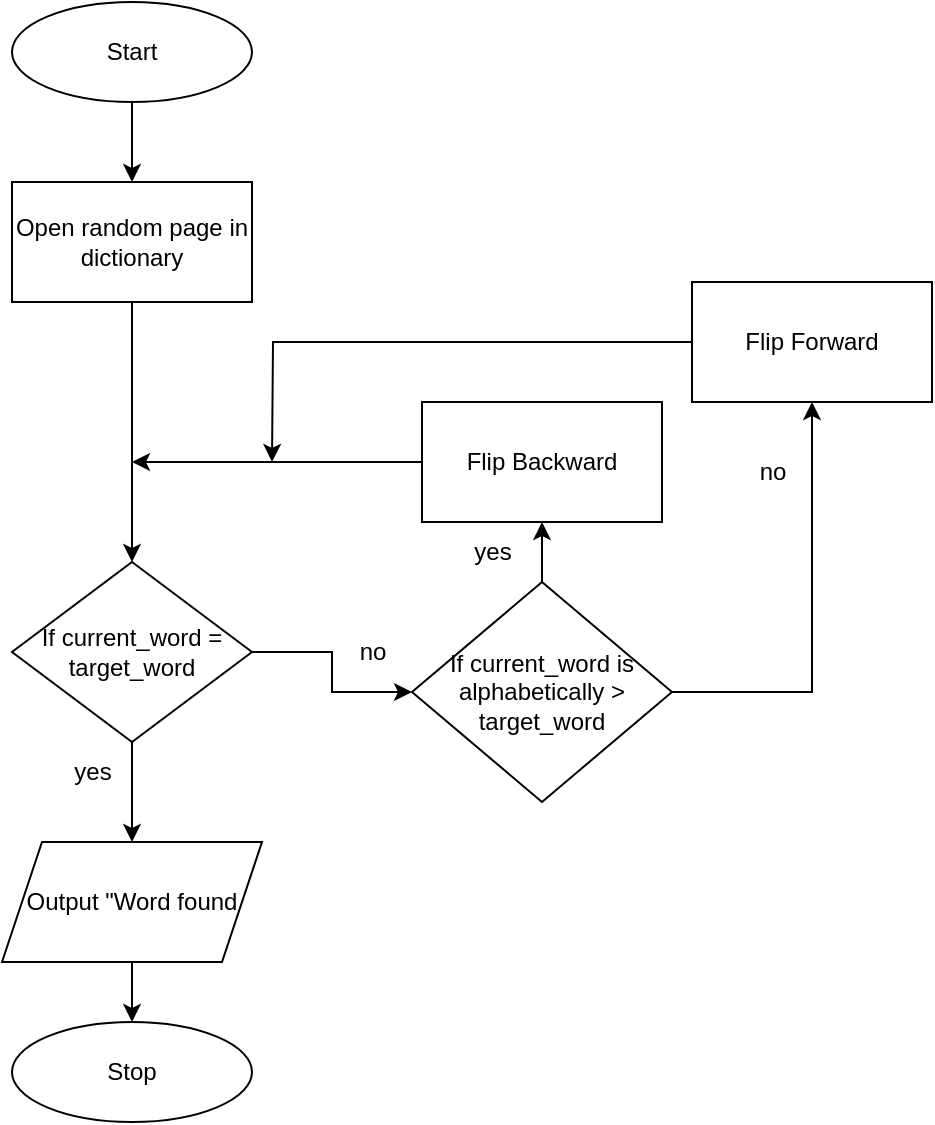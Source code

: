 <mxfile version="26.2.2">
  <diagram name="Page-1" id="oiLiuzNzBiz5QIPDfw4n">
    <mxGraphModel dx="978" dy="751" grid="1" gridSize="10" guides="1" tooltips="1" connect="1" arrows="1" fold="1" page="1" pageScale="1" pageWidth="850" pageHeight="1100" math="0" shadow="0">
      <root>
        <mxCell id="0" />
        <mxCell id="1" parent="0" />
        <mxCell id="aEWzjrlrx0CU07eUlYay-17" style="edgeStyle=orthogonalEdgeStyle;rounded=0;orthogonalLoop=1;jettySize=auto;html=1;" edge="1" parent="1" source="aEWzjrlrx0CU07eUlYay-1" target="aEWzjrlrx0CU07eUlYay-8">
          <mxGeometry relative="1" as="geometry" />
        </mxCell>
        <mxCell id="aEWzjrlrx0CU07eUlYay-1" value="Start" style="ellipse;whiteSpace=wrap;html=1;" vertex="1" parent="1">
          <mxGeometry x="110" y="100" width="120" height="50" as="geometry" />
        </mxCell>
        <mxCell id="aEWzjrlrx0CU07eUlYay-16" style="edgeStyle=orthogonalEdgeStyle;rounded=0;orthogonalLoop=1;jettySize=auto;html=1;" edge="1" parent="1" source="aEWzjrlrx0CU07eUlYay-8" target="aEWzjrlrx0CU07eUlYay-9">
          <mxGeometry relative="1" as="geometry" />
        </mxCell>
        <mxCell id="aEWzjrlrx0CU07eUlYay-8" value="Open random page in dictionary" style="rounded=0;whiteSpace=wrap;html=1;" vertex="1" parent="1">
          <mxGeometry x="110" y="190" width="120" height="60" as="geometry" />
        </mxCell>
        <mxCell id="aEWzjrlrx0CU07eUlYay-14" style="edgeStyle=orthogonalEdgeStyle;rounded=0;orthogonalLoop=1;jettySize=auto;html=1;" edge="1" parent="1" source="aEWzjrlrx0CU07eUlYay-9" target="aEWzjrlrx0CU07eUlYay-13">
          <mxGeometry relative="1" as="geometry" />
        </mxCell>
        <mxCell id="aEWzjrlrx0CU07eUlYay-25" style="edgeStyle=orthogonalEdgeStyle;rounded=0;orthogonalLoop=1;jettySize=auto;html=1;" edge="1" parent="1" source="aEWzjrlrx0CU07eUlYay-9" target="aEWzjrlrx0CU07eUlYay-18">
          <mxGeometry relative="1" as="geometry" />
        </mxCell>
        <mxCell id="aEWzjrlrx0CU07eUlYay-9" value="If current_word = target_word" style="rhombus;whiteSpace=wrap;html=1;" vertex="1" parent="1">
          <mxGeometry x="110" y="380" width="120" height="90" as="geometry" />
        </mxCell>
        <mxCell id="aEWzjrlrx0CU07eUlYay-29" style="edgeStyle=orthogonalEdgeStyle;rounded=0;orthogonalLoop=1;jettySize=auto;html=1;" edge="1" parent="1" source="aEWzjrlrx0CU07eUlYay-13" target="aEWzjrlrx0CU07eUlYay-27">
          <mxGeometry relative="1" as="geometry" />
        </mxCell>
        <mxCell id="aEWzjrlrx0CU07eUlYay-13" value="Output &quot;Word found" style="shape=parallelogram;perimeter=parallelogramPerimeter;whiteSpace=wrap;html=1;fixedSize=1;" vertex="1" parent="1">
          <mxGeometry x="105" y="520" width="130" height="60" as="geometry" />
        </mxCell>
        <mxCell id="aEWzjrlrx0CU07eUlYay-15" value="yes" style="text;html=1;align=center;verticalAlign=middle;resizable=0;points=[];autosize=1;strokeColor=none;fillColor=none;" vertex="1" parent="1">
          <mxGeometry x="130" y="470" width="40" height="30" as="geometry" />
        </mxCell>
        <mxCell id="aEWzjrlrx0CU07eUlYay-21" style="edgeStyle=orthogonalEdgeStyle;rounded=0;orthogonalLoop=1;jettySize=auto;html=1;" edge="1" parent="1" source="aEWzjrlrx0CU07eUlYay-18" target="aEWzjrlrx0CU07eUlYay-20">
          <mxGeometry relative="1" as="geometry" />
        </mxCell>
        <mxCell id="aEWzjrlrx0CU07eUlYay-22" style="edgeStyle=orthogonalEdgeStyle;rounded=0;orthogonalLoop=1;jettySize=auto;html=1;" edge="1" parent="1" source="aEWzjrlrx0CU07eUlYay-18" target="aEWzjrlrx0CU07eUlYay-19">
          <mxGeometry relative="1" as="geometry" />
        </mxCell>
        <mxCell id="aEWzjrlrx0CU07eUlYay-18" value="If current_word is alphabetically &amp;gt; target_word" style="rhombus;whiteSpace=wrap;html=1;" vertex="1" parent="1">
          <mxGeometry x="310" y="390" width="130" height="110" as="geometry" />
        </mxCell>
        <mxCell id="aEWzjrlrx0CU07eUlYay-31" style="edgeStyle=orthogonalEdgeStyle;rounded=0;orthogonalLoop=1;jettySize=auto;html=1;" edge="1" parent="1" source="aEWzjrlrx0CU07eUlYay-19">
          <mxGeometry relative="1" as="geometry">
            <mxPoint x="240" y="330" as="targetPoint" />
          </mxGeometry>
        </mxCell>
        <mxCell id="aEWzjrlrx0CU07eUlYay-19" value="Flip Forward" style="rounded=0;whiteSpace=wrap;html=1;" vertex="1" parent="1">
          <mxGeometry x="450" y="240" width="120" height="60" as="geometry" />
        </mxCell>
        <mxCell id="aEWzjrlrx0CU07eUlYay-30" style="edgeStyle=orthogonalEdgeStyle;rounded=0;orthogonalLoop=1;jettySize=auto;html=1;" edge="1" parent="1" source="aEWzjrlrx0CU07eUlYay-20">
          <mxGeometry relative="1" as="geometry">
            <mxPoint x="170" y="330" as="targetPoint" />
          </mxGeometry>
        </mxCell>
        <mxCell id="aEWzjrlrx0CU07eUlYay-20" value="Flip Backward" style="rounded=0;whiteSpace=wrap;html=1;" vertex="1" parent="1">
          <mxGeometry x="315" y="300" width="120" height="60" as="geometry" />
        </mxCell>
        <mxCell id="aEWzjrlrx0CU07eUlYay-23" value="yes" style="text;html=1;align=center;verticalAlign=middle;resizable=0;points=[];autosize=1;strokeColor=none;fillColor=none;" vertex="1" parent="1">
          <mxGeometry x="330" y="360" width="40" height="30" as="geometry" />
        </mxCell>
        <mxCell id="aEWzjrlrx0CU07eUlYay-24" value="no" style="text;html=1;align=center;verticalAlign=middle;resizable=0;points=[];autosize=1;strokeColor=none;fillColor=none;" vertex="1" parent="1">
          <mxGeometry x="470" y="320" width="40" height="30" as="geometry" />
        </mxCell>
        <mxCell id="aEWzjrlrx0CU07eUlYay-26" value="no" style="text;html=1;align=center;verticalAlign=middle;resizable=0;points=[];autosize=1;strokeColor=none;fillColor=none;" vertex="1" parent="1">
          <mxGeometry x="270" y="410" width="40" height="30" as="geometry" />
        </mxCell>
        <mxCell id="aEWzjrlrx0CU07eUlYay-27" value="Stop" style="ellipse;whiteSpace=wrap;html=1;" vertex="1" parent="1">
          <mxGeometry x="110" y="610" width="120" height="50" as="geometry" />
        </mxCell>
      </root>
    </mxGraphModel>
  </diagram>
</mxfile>

